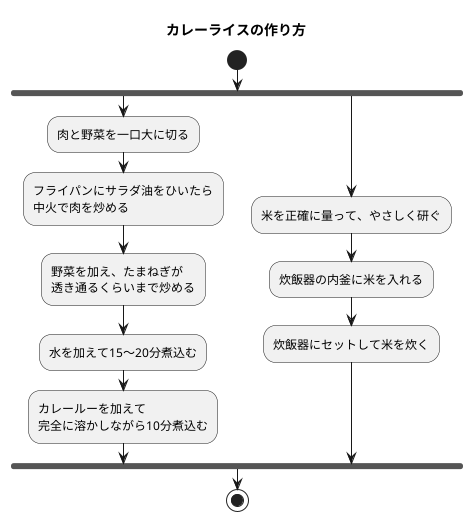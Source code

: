 @startuml アクティビティ図
    title カレーライスの作り方
    start
    fork
    :肉と野菜を一口大に切る;
    :フライパンにサラダ油をひいたら
    中火で肉を炒める;
    :野菜を加え、たまねぎが
    透き通るくらいまで炒める;
    :水を加えて15〜20分煮込む;
    :カレールーを加えて
    完全に溶かしながら10分煮込む;
    fork again
    :米を正確に量って、やさしく研ぐ;
    :炊飯器の内釜に米を入れる;
    :炊飯器にセットして米を炊く;
    end fork
    stop
@enduml